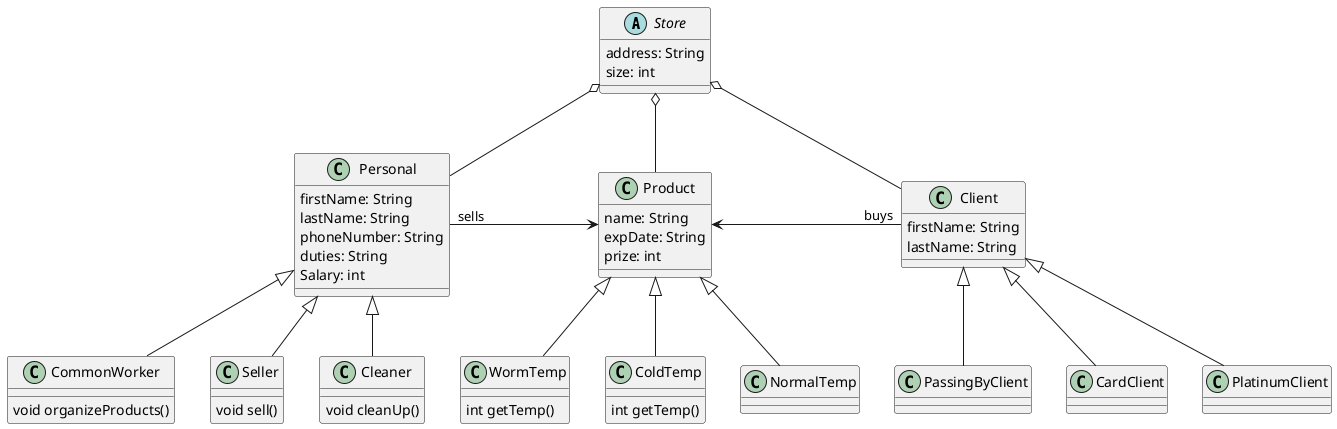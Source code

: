@startuml

abstract Store{
address: String
size: int
}

class Personal{
firstName: String
lastName: String
phoneNumber: String
duties: String
Salary: int
}
class CommonWorker extends Personal{
void organizeProducts()
}
class Seller extends Personal{
void sell()
}
class Cleaner extends Personal{
void cleanUp()
}

class Product{
name: String
expDate: String
prize: int
}
class WormTemp extends Product{
int getTemp()
}
class ColdTemp extends Product{
int getTemp()
}
class NormalTemp extends Product{

}
class Client{
firstName: String
lastName: String
}
class PassingByClient extends Client{
}
class CardClient extends Client{
}
class PlatinumClient extends Client{
}

Store o-- Personal
Store o-- Product
Store o-- Client
Personal "sells"->Product
Product<- "buys"Client

@enduml